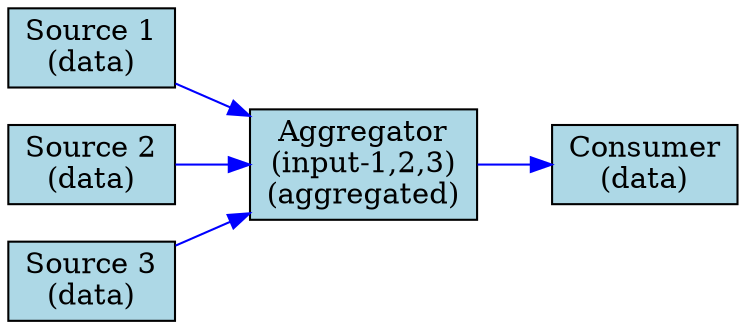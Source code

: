 digraph G { rankdir=LR; node [shape=box, style=filled, fillcolor=lightblue]; edge [color=blue]; source1 [label="Source 1
(data)"]; source2 [label="Source 2
(data)"]; source3 [label="Source 3
(data)"]; aggregator [label="Aggregator
(input-1,2,3)
(aggregated)"]; consumer [label="Consumer
(data)"]; source1 -> aggregator; source2 -> aggregator; source3 -> aggregator; aggregator -> consumer; }
